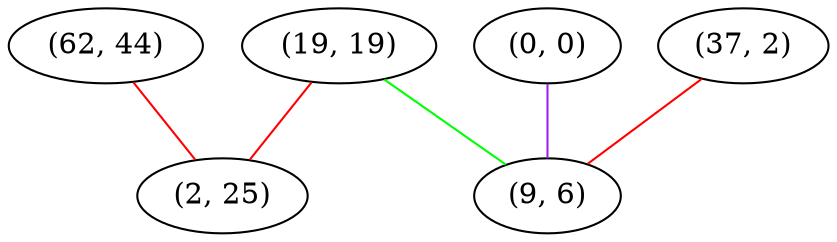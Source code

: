 graph "" {
"(62, 44)";
"(0, 0)";
"(19, 19)";
"(37, 2)";
"(2, 25)";
"(9, 6)";
"(62, 44)" -- "(2, 25)"  [color=red, key=0, weight=1];
"(0, 0)" -- "(9, 6)"  [color=purple, key=0, weight=4];
"(19, 19)" -- "(9, 6)"  [color=green, key=0, weight=2];
"(19, 19)" -- "(2, 25)"  [color=red, key=0, weight=1];
"(37, 2)" -- "(9, 6)"  [color=red, key=0, weight=1];
}
